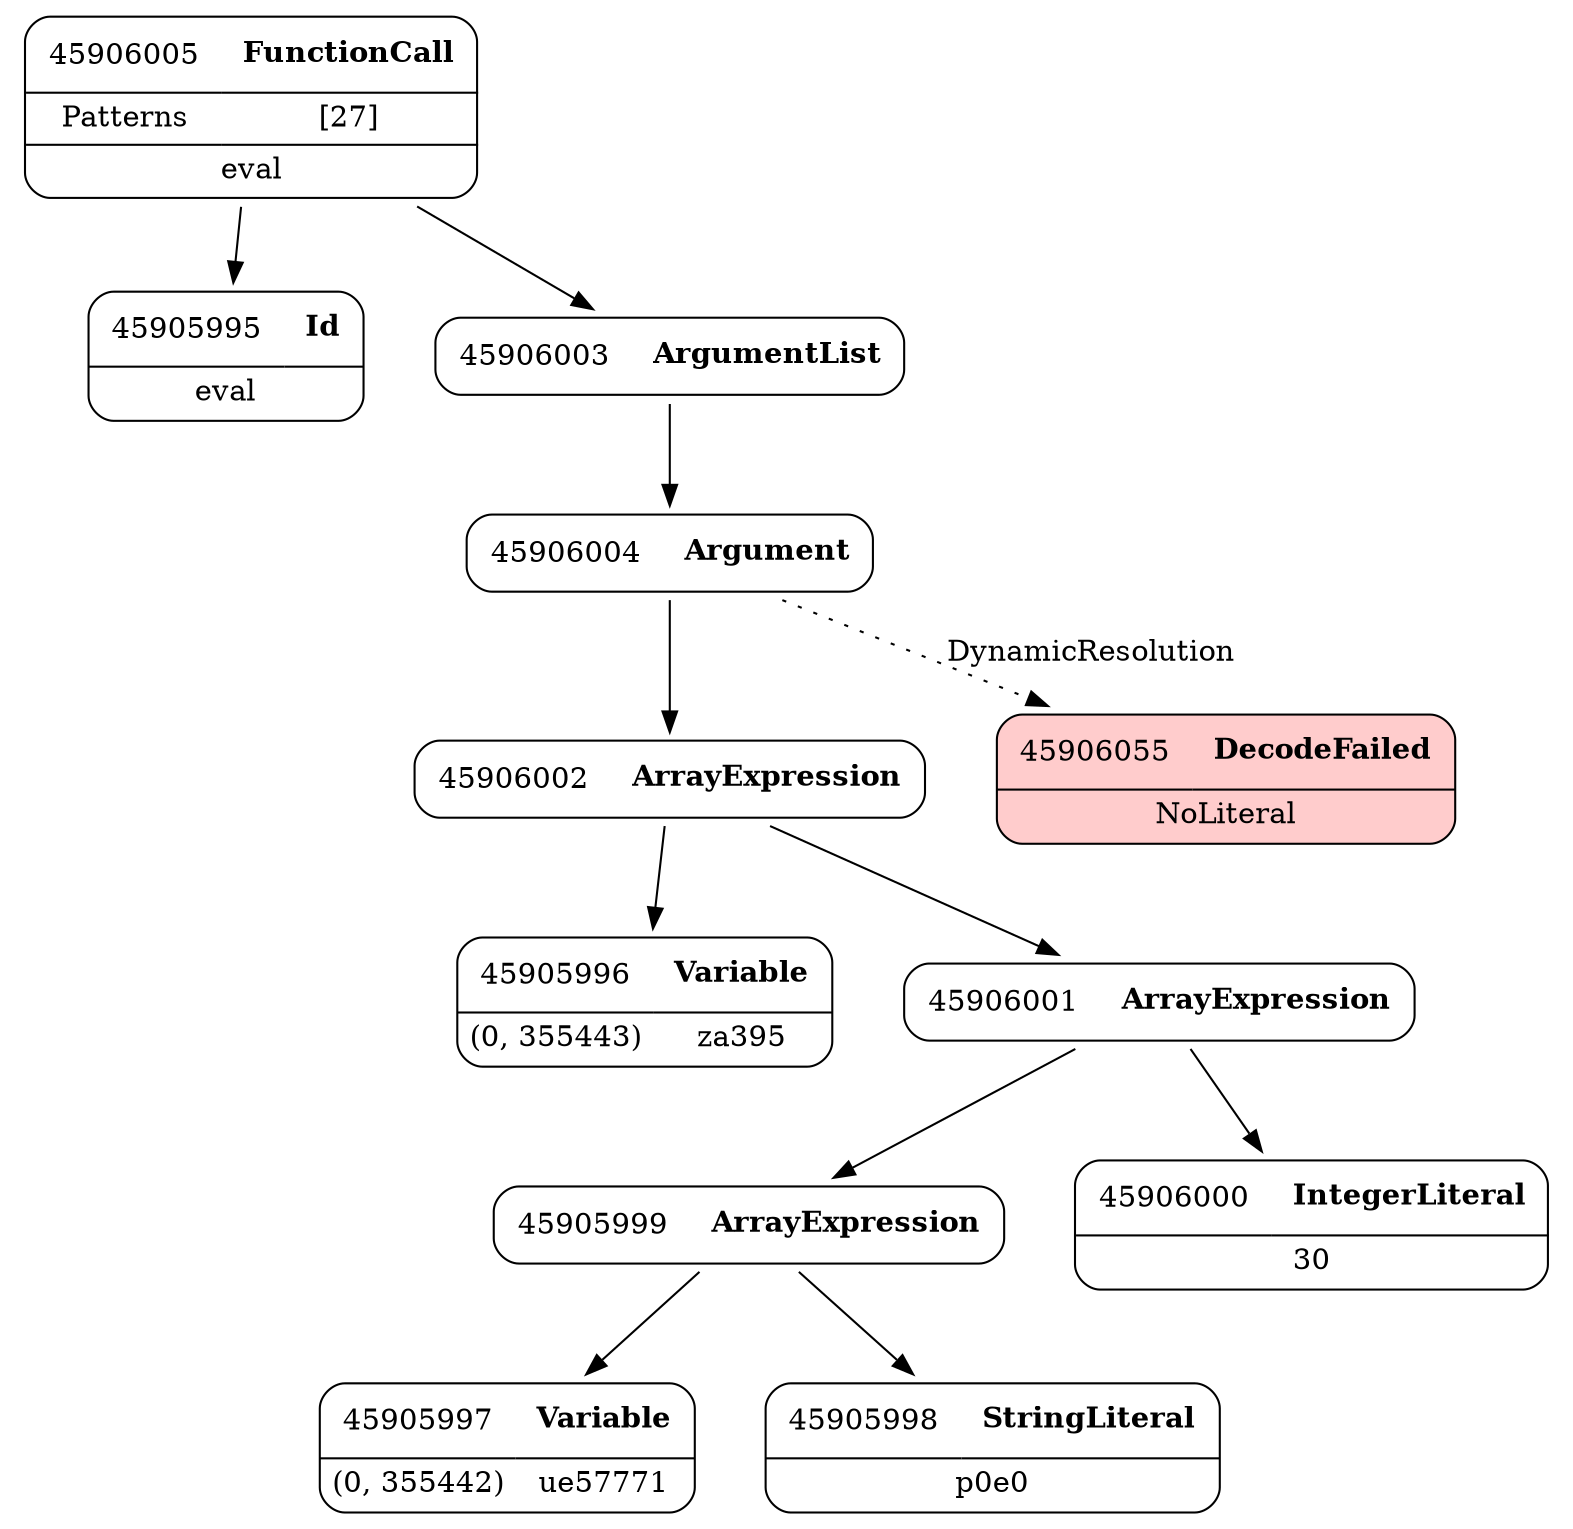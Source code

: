 digraph ast {
node [shape=none];
45905996 [label=<<TABLE border='1' cellspacing='0' cellpadding='10' style='rounded' ><TR><TD border='0'>45905996</TD><TD border='0'><B>Variable</B></TD></TR><HR/><TR><TD border='0' cellpadding='5'>(0, 355443)</TD><TD border='0' cellpadding='5'>za395</TD></TR></TABLE>>];
45905997 [label=<<TABLE border='1' cellspacing='0' cellpadding='10' style='rounded' ><TR><TD border='0'>45905997</TD><TD border='0'><B>Variable</B></TD></TR><HR/><TR><TD border='0' cellpadding='5'>(0, 355442)</TD><TD border='0' cellpadding='5'>ue57771</TD></TR></TABLE>>];
45905998 [label=<<TABLE border='1' cellspacing='0' cellpadding='10' style='rounded' ><TR><TD border='0'>45905998</TD><TD border='0'><B>StringLiteral</B></TD></TR><HR/><TR><TD border='0' cellpadding='5' colspan='2'>p0e0</TD></TR></TABLE>>];
45905999 [label=<<TABLE border='1' cellspacing='0' cellpadding='10' style='rounded' ><TR><TD border='0'>45905999</TD><TD border='0'><B>ArrayExpression</B></TD></TR></TABLE>>];
45905999 -> 45905997 [weight=2];
45905999 -> 45905998 [weight=2];
45905995 [label=<<TABLE border='1' cellspacing='0' cellpadding='10' style='rounded' ><TR><TD border='0'>45905995</TD><TD border='0'><B>Id</B></TD></TR><HR/><TR><TD border='0' cellpadding='5' colspan='2'>eval</TD></TR></TABLE>>];
45906004 [label=<<TABLE border='1' cellspacing='0' cellpadding='10' style='rounded' ><TR><TD border='0'>45906004</TD><TD border='0'><B>Argument</B></TD></TR></TABLE>>];
45906004 -> 45906002 [weight=2];
45906004 -> 45906055 [style=dotted,label=DynamicResolution];
45906005 [label=<<TABLE border='1' cellspacing='0' cellpadding='10' style='rounded' ><TR><TD border='0'>45906005</TD><TD border='0'><B>FunctionCall</B></TD></TR><HR/><TR><TD border='0' cellpadding='5'>Patterns</TD><TD border='0' cellpadding='5'>[27]</TD></TR><HR/><TR><TD border='0' cellpadding='5' colspan='2'>eval</TD></TR></TABLE>>];
45906005 -> 45905995 [weight=2];
45906005 -> 45906003 [weight=2];
45906055 [label=<<TABLE border='1' cellspacing='0' cellpadding='10' style='rounded' bgcolor='#FFCCCC' ><TR><TD border='0'>45906055</TD><TD border='0'><B>DecodeFailed</B></TD></TR><HR/><TR><TD border='0' cellpadding='5' colspan='2'>NoLiteral</TD></TR></TABLE>>];
45906000 [label=<<TABLE border='1' cellspacing='0' cellpadding='10' style='rounded' ><TR><TD border='0'>45906000</TD><TD border='0'><B>IntegerLiteral</B></TD></TR><HR/><TR><TD border='0' cellpadding='5' colspan='2'>30</TD></TR></TABLE>>];
45906001 [label=<<TABLE border='1' cellspacing='0' cellpadding='10' style='rounded' ><TR><TD border='0'>45906001</TD><TD border='0'><B>ArrayExpression</B></TD></TR></TABLE>>];
45906001 -> 45905999 [weight=2];
45906001 -> 45906000 [weight=2];
45906002 [label=<<TABLE border='1' cellspacing='0' cellpadding='10' style='rounded' ><TR><TD border='0'>45906002</TD><TD border='0'><B>ArrayExpression</B></TD></TR></TABLE>>];
45906002 -> 45905996 [weight=2];
45906002 -> 45906001 [weight=2];
45906003 [label=<<TABLE border='1' cellspacing='0' cellpadding='10' style='rounded' ><TR><TD border='0'>45906003</TD><TD border='0'><B>ArgumentList</B></TD></TR></TABLE>>];
45906003 -> 45906004 [weight=2];
}
